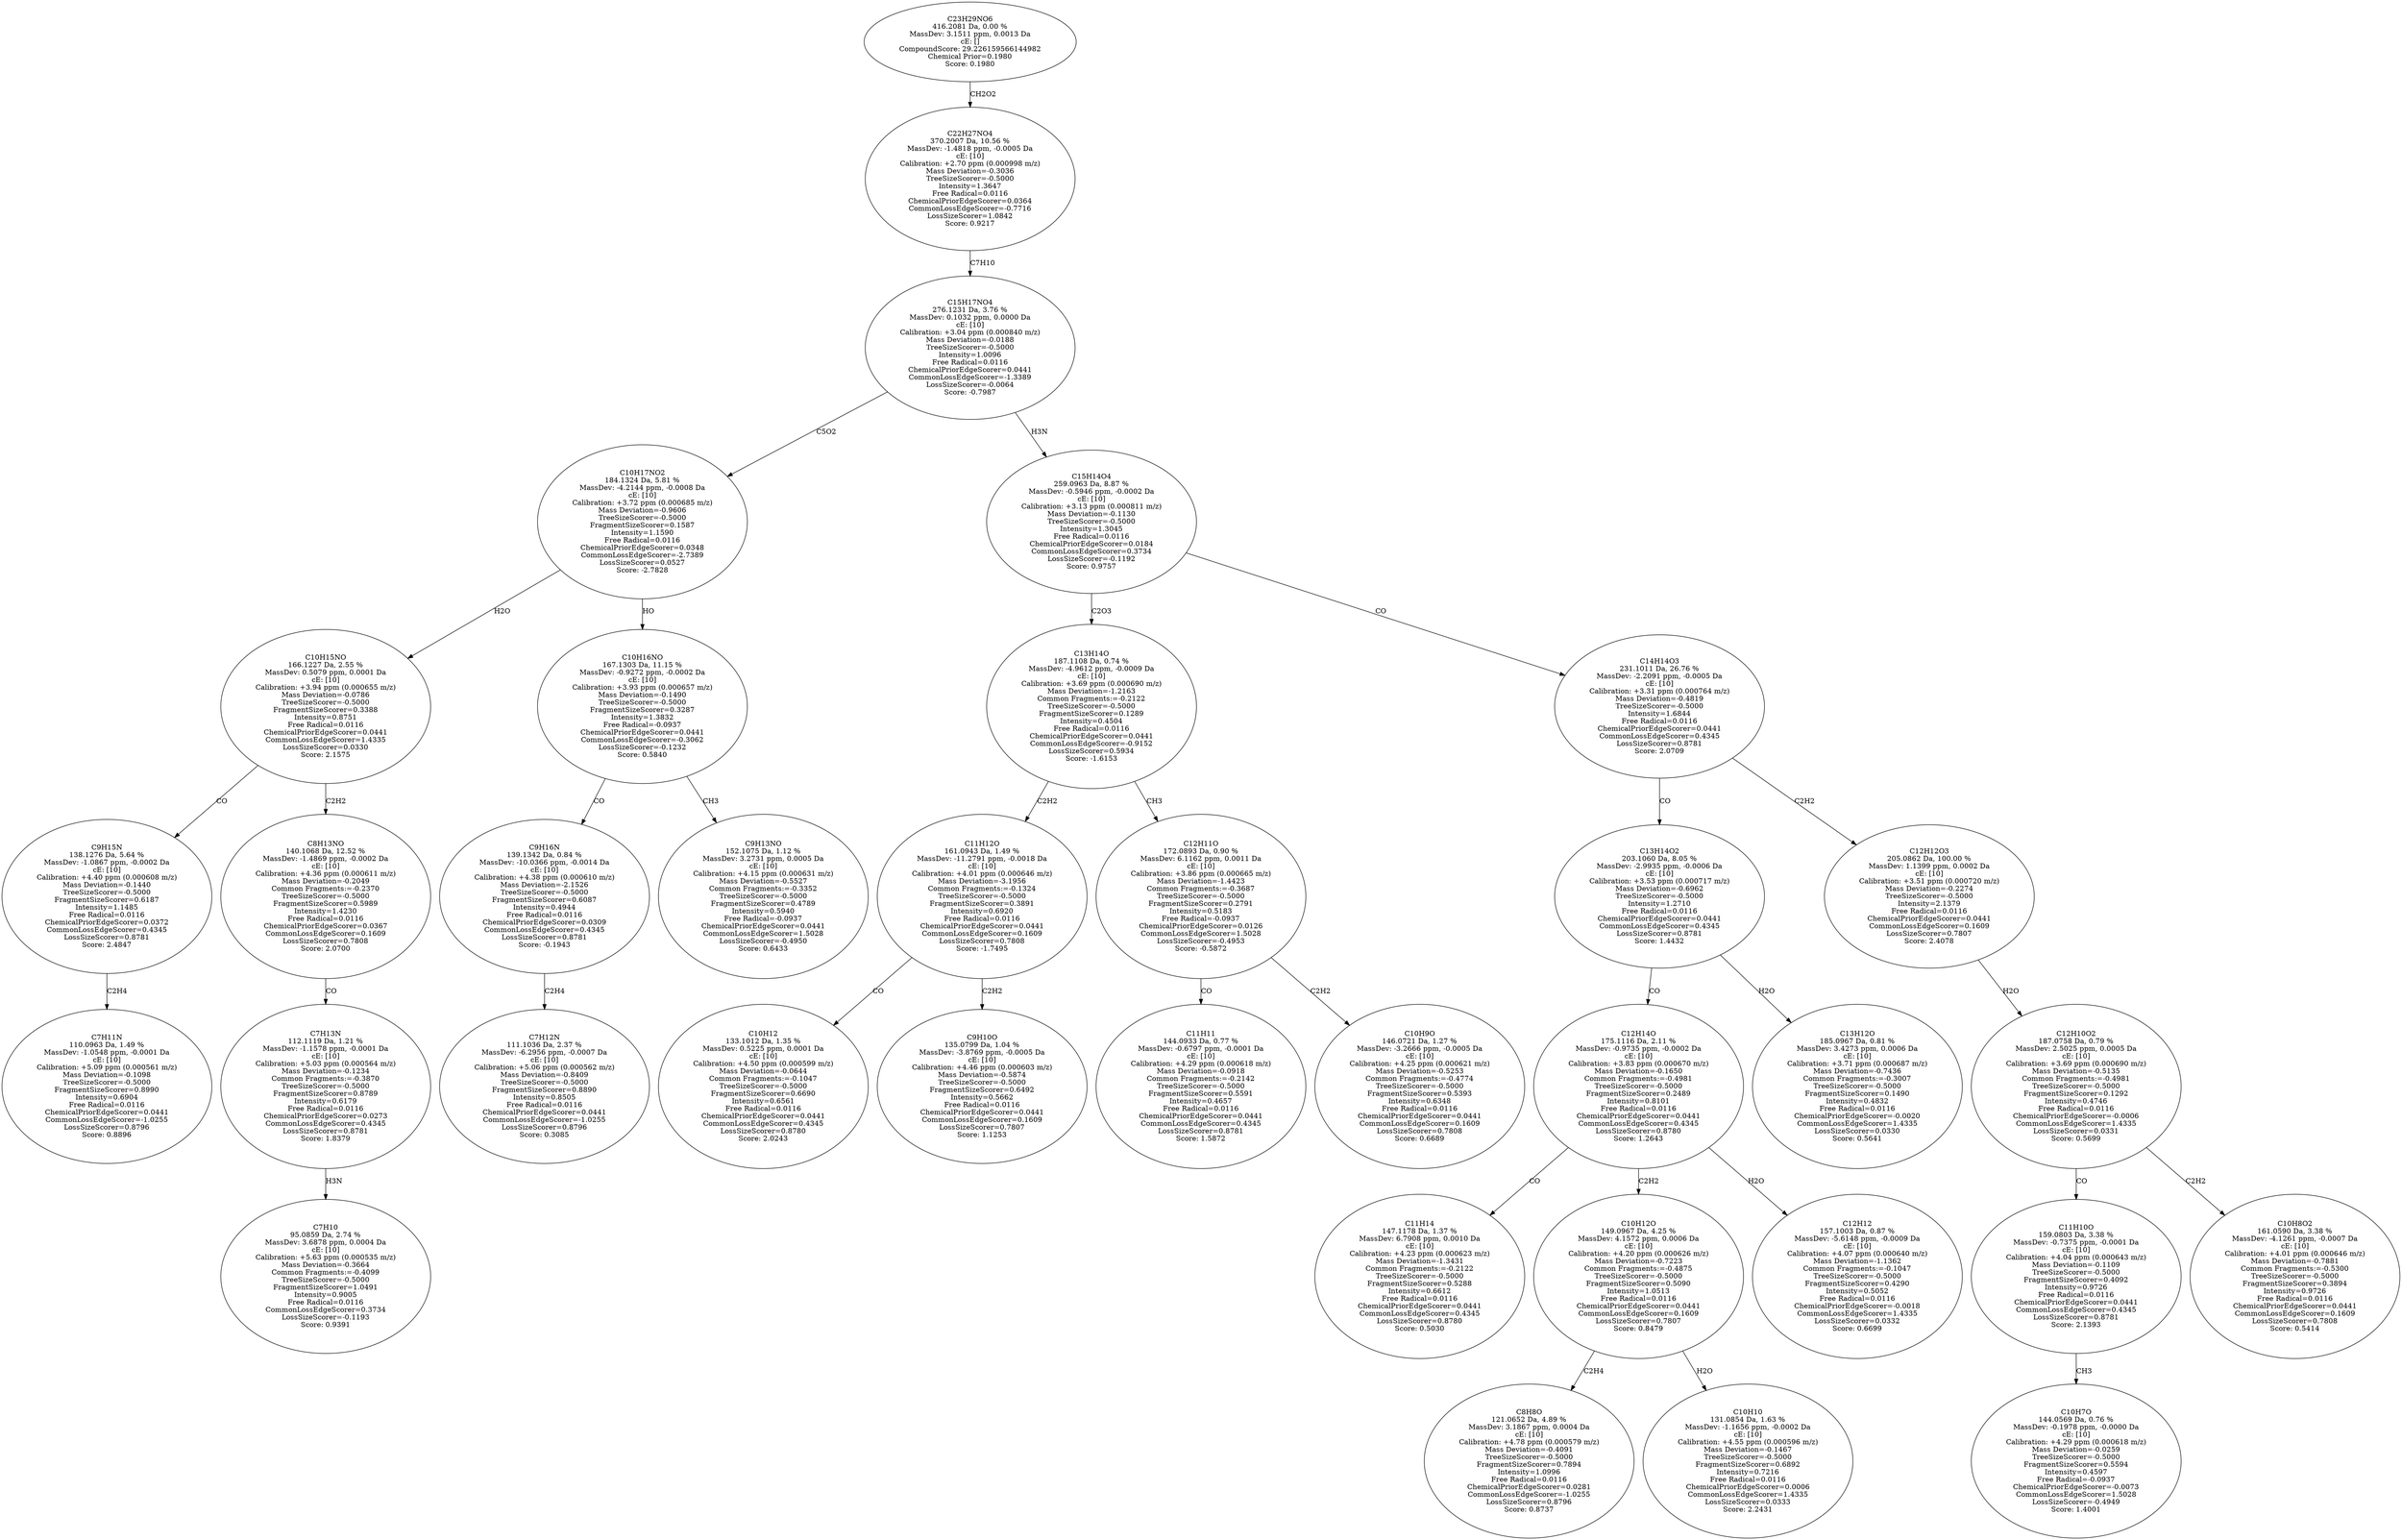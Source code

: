 strict digraph {
v1 [label="C7H11N\n110.0963 Da, 1.49 %\nMassDev: -1.0548 ppm, -0.0001 Da\ncE: [10]\nCalibration: +5.09 ppm (0.000561 m/z)\nMass Deviation=-0.1098\nTreeSizeScorer=-0.5000\nFragmentSizeScorer=0.8990\nIntensity=0.6904\nFree Radical=0.0116\nChemicalPriorEdgeScorer=0.0441\nCommonLossEdgeScorer=-1.0255\nLossSizeScorer=0.8796\nScore: 0.8896"];
v2 [label="C9H15N\n138.1276 Da, 5.64 %\nMassDev: -1.0867 ppm, -0.0002 Da\ncE: [10]\nCalibration: +4.40 ppm (0.000608 m/z)\nMass Deviation=-0.1440\nTreeSizeScorer=-0.5000\nFragmentSizeScorer=0.6187\nIntensity=1.1485\nFree Radical=0.0116\nChemicalPriorEdgeScorer=0.0372\nCommonLossEdgeScorer=0.4345\nLossSizeScorer=0.8781\nScore: 2.4847"];
v3 [label="C7H10\n95.0859 Da, 2.74 %\nMassDev: 3.6878 ppm, 0.0004 Da\ncE: [10]\nCalibration: +5.63 ppm (0.000535 m/z)\nMass Deviation=-0.3664\nCommon Fragments:=-0.4099\nTreeSizeScorer=-0.5000\nFragmentSizeScorer=1.0491\nIntensity=0.9005\nFree Radical=0.0116\nCommonLossEdgeScorer=0.3734\nLossSizeScorer=-0.1193\nScore: 0.9391"];
v4 [label="C7H13N\n112.1119 Da, 1.21 %\nMassDev: -1.1578 ppm, -0.0001 Da\ncE: [10]\nCalibration: +5.03 ppm (0.000564 m/z)\nMass Deviation=-0.1234\nCommon Fragments:=-0.3870\nTreeSizeScorer=-0.5000\nFragmentSizeScorer=0.8789\nIntensity=0.6179\nFree Radical=0.0116\nChemicalPriorEdgeScorer=0.0273\nCommonLossEdgeScorer=0.4345\nLossSizeScorer=0.8781\nScore: 1.8379"];
v5 [label="C8H13NO\n140.1068 Da, 12.52 %\nMassDev: -1.4869 ppm, -0.0002 Da\ncE: [10]\nCalibration: +4.36 ppm (0.000611 m/z)\nMass Deviation=-0.2049\nCommon Fragments:=-0.2370\nTreeSizeScorer=-0.5000\nFragmentSizeScorer=0.5989\nIntensity=1.4230\nFree Radical=0.0116\nChemicalPriorEdgeScorer=0.0367\nCommonLossEdgeScorer=0.1609\nLossSizeScorer=0.7808\nScore: 2.0700"];
v6 [label="C10H15NO\n166.1227 Da, 2.55 %\nMassDev: 0.5079 ppm, 0.0001 Da\ncE: [10]\nCalibration: +3.94 ppm (0.000655 m/z)\nMass Deviation=-0.0786\nTreeSizeScorer=-0.5000\nFragmentSizeScorer=0.3388\nIntensity=0.8751\nFree Radical=0.0116\nChemicalPriorEdgeScorer=0.0441\nCommonLossEdgeScorer=1.4335\nLossSizeScorer=0.0330\nScore: 2.1575"];
v7 [label="C7H12N\n111.1036 Da, 2.37 %\nMassDev: -6.2956 ppm, -0.0007 Da\ncE: [10]\nCalibration: +5.06 ppm (0.000562 m/z)\nMass Deviation=-0.8409\nTreeSizeScorer=-0.5000\nFragmentSizeScorer=0.8890\nIntensity=0.8505\nFree Radical=0.0116\nChemicalPriorEdgeScorer=0.0441\nCommonLossEdgeScorer=-1.0255\nLossSizeScorer=0.8796\nScore: 0.3085"];
v8 [label="C9H16N\n139.1342 Da, 0.84 %\nMassDev: -10.0366 ppm, -0.0014 Da\ncE: [10]\nCalibration: +4.38 ppm (0.000610 m/z)\nMass Deviation=-2.1526\nTreeSizeScorer=-0.5000\nFragmentSizeScorer=0.6087\nIntensity=0.4944\nFree Radical=0.0116\nChemicalPriorEdgeScorer=0.0309\nCommonLossEdgeScorer=0.4345\nLossSizeScorer=0.8781\nScore: -0.1943"];
v9 [label="C9H13NO\n152.1075 Da, 1.12 %\nMassDev: 3.2731 ppm, 0.0005 Da\ncE: [10]\nCalibration: +4.15 ppm (0.000631 m/z)\nMass Deviation=-0.5527\nCommon Fragments:=-0.3352\nTreeSizeScorer=-0.5000\nFragmentSizeScorer=0.4789\nIntensity=0.5940\nFree Radical=-0.0937\nChemicalPriorEdgeScorer=0.0441\nCommonLossEdgeScorer=1.5028\nLossSizeScorer=-0.4950\nScore: 0.6433"];
v10 [label="C10H16NO\n167.1303 Da, 11.15 %\nMassDev: -0.9272 ppm, -0.0002 Da\ncE: [10]\nCalibration: +3.93 ppm (0.000657 m/z)\nMass Deviation=-0.1490\nTreeSizeScorer=-0.5000\nFragmentSizeScorer=0.3287\nIntensity=1.3832\nFree Radical=-0.0937\nChemicalPriorEdgeScorer=0.0441\nCommonLossEdgeScorer=-0.3062\nLossSizeScorer=-0.1232\nScore: 0.5840"];
v11 [label="C10H17NO2\n184.1324 Da, 5.81 %\nMassDev: -4.2144 ppm, -0.0008 Da\ncE: [10]\nCalibration: +3.72 ppm (0.000685 m/z)\nMass Deviation=-0.9606\nTreeSizeScorer=-0.5000\nFragmentSizeScorer=0.1587\nIntensity=1.1590\nFree Radical=0.0116\nChemicalPriorEdgeScorer=0.0348\nCommonLossEdgeScorer=-2.7389\nLossSizeScorer=0.0527\nScore: -2.7828"];
v12 [label="C10H12\n133.1012 Da, 1.35 %\nMassDev: 0.5225 ppm, 0.0001 Da\ncE: [10]\nCalibration: +4.50 ppm (0.000599 m/z)\nMass Deviation=-0.0644\nCommon Fragments:=-0.1047\nTreeSizeScorer=-0.5000\nFragmentSizeScorer=0.6690\nIntensity=0.6561\nFree Radical=0.0116\nChemicalPriorEdgeScorer=0.0441\nCommonLossEdgeScorer=0.4345\nLossSizeScorer=0.8780\nScore: 2.0243"];
v13 [label="C9H10O\n135.0799 Da, 1.04 %\nMassDev: -3.8769 ppm, -0.0005 Da\ncE: [10]\nCalibration: +4.46 ppm (0.000603 m/z)\nMass Deviation=-0.5874\nTreeSizeScorer=-0.5000\nFragmentSizeScorer=0.6492\nIntensity=0.5662\nFree Radical=0.0116\nChemicalPriorEdgeScorer=0.0441\nCommonLossEdgeScorer=0.1609\nLossSizeScorer=0.7807\nScore: 1.1253"];
v14 [label="C11H12O\n161.0943 Da, 1.49 %\nMassDev: -11.2791 ppm, -0.0018 Da\ncE: [10]\nCalibration: +4.01 ppm (0.000646 m/z)\nMass Deviation=-3.1956\nCommon Fragments:=-0.1324\nTreeSizeScorer=-0.5000\nFragmentSizeScorer=0.3891\nIntensity=0.6920\nFree Radical=0.0116\nChemicalPriorEdgeScorer=0.0441\nCommonLossEdgeScorer=0.1609\nLossSizeScorer=0.7808\nScore: -1.7495"];
v15 [label="C11H11\n144.0933 Da, 0.77 %\nMassDev: -0.6797 ppm, -0.0001 Da\ncE: [10]\nCalibration: +4.29 ppm (0.000618 m/z)\nMass Deviation=-0.0918\nCommon Fragments:=-0.2142\nTreeSizeScorer=-0.5000\nFragmentSizeScorer=0.5591\nIntensity=0.4657\nFree Radical=0.0116\nChemicalPriorEdgeScorer=0.0441\nCommonLossEdgeScorer=0.4345\nLossSizeScorer=0.8781\nScore: 1.5872"];
v16 [label="C10H9O\n146.0721 Da, 1.27 %\nMassDev: -3.2666 ppm, -0.0005 Da\ncE: [10]\nCalibration: +4.25 ppm (0.000621 m/z)\nMass Deviation=-0.5253\nCommon Fragments:=-0.4774\nTreeSizeScorer=-0.5000\nFragmentSizeScorer=0.5393\nIntensity=0.6348\nFree Radical=0.0116\nChemicalPriorEdgeScorer=0.0441\nCommonLossEdgeScorer=0.1609\nLossSizeScorer=0.7808\nScore: 0.6689"];
v17 [label="C12H11O\n172.0893 Da, 0.90 %\nMassDev: 6.1162 ppm, 0.0011 Da\ncE: [10]\nCalibration: +3.86 ppm (0.000665 m/z)\nMass Deviation=-1.4423\nCommon Fragments:=-0.3687\nTreeSizeScorer=-0.5000\nFragmentSizeScorer=0.2791\nIntensity=0.5183\nFree Radical=-0.0937\nChemicalPriorEdgeScorer=0.0126\nCommonLossEdgeScorer=1.5028\nLossSizeScorer=-0.4953\nScore: -0.5872"];
v18 [label="C13H14O\n187.1108 Da, 0.74 %\nMassDev: -4.9612 ppm, -0.0009 Da\ncE: [10]\nCalibration: +3.69 ppm (0.000690 m/z)\nMass Deviation=-1.2163\nCommon Fragments:=-0.2122\nTreeSizeScorer=-0.5000\nFragmentSizeScorer=0.1289\nIntensity=0.4504\nFree Radical=0.0116\nChemicalPriorEdgeScorer=0.0441\nCommonLossEdgeScorer=-0.9152\nLossSizeScorer=0.5934\nScore: -1.6153"];
v19 [label="C11H14\n147.1178 Da, 1.37 %\nMassDev: 6.7908 ppm, 0.0010 Da\ncE: [10]\nCalibration: +4.23 ppm (0.000623 m/z)\nMass Deviation=-1.3431\nCommon Fragments:=-0.2122\nTreeSizeScorer=-0.5000\nFragmentSizeScorer=0.5288\nIntensity=0.6612\nFree Radical=0.0116\nChemicalPriorEdgeScorer=0.0441\nCommonLossEdgeScorer=0.4345\nLossSizeScorer=0.8780\nScore: 0.5030"];
v20 [label="C8H8O\n121.0652 Da, 4.89 %\nMassDev: 3.1867 ppm, 0.0004 Da\ncE: [10]\nCalibration: +4.78 ppm (0.000579 m/z)\nMass Deviation=-0.4091\nTreeSizeScorer=-0.5000\nFragmentSizeScorer=0.7894\nIntensity=1.0996\nFree Radical=0.0116\nChemicalPriorEdgeScorer=0.0281\nCommonLossEdgeScorer=-1.0255\nLossSizeScorer=0.8796\nScore: 0.8737"];
v21 [label="C10H10\n131.0854 Da, 1.63 %\nMassDev: -1.1656 ppm, -0.0002 Da\ncE: [10]\nCalibration: +4.55 ppm (0.000596 m/z)\nMass Deviation=-0.1467\nTreeSizeScorer=-0.5000\nFragmentSizeScorer=0.6892\nIntensity=0.7216\nFree Radical=0.0116\nChemicalPriorEdgeScorer=0.0006\nCommonLossEdgeScorer=1.4335\nLossSizeScorer=0.0333\nScore: 2.2431"];
v22 [label="C10H12O\n149.0967 Da, 4.25 %\nMassDev: 4.1572 ppm, 0.0006 Da\ncE: [10]\nCalibration: +4.20 ppm (0.000626 m/z)\nMass Deviation=-0.7223\nCommon Fragments:=-0.4875\nTreeSizeScorer=-0.5000\nFragmentSizeScorer=0.5090\nIntensity=1.0513\nFree Radical=0.0116\nChemicalPriorEdgeScorer=0.0441\nCommonLossEdgeScorer=0.1609\nLossSizeScorer=0.7807\nScore: 0.8479"];
v23 [label="C12H12\n157.1003 Da, 0.87 %\nMassDev: -5.6148 ppm, -0.0009 Da\ncE: [10]\nCalibration: +4.07 ppm (0.000640 m/z)\nMass Deviation=-1.1362\nCommon Fragments:=-0.1047\nTreeSizeScorer=-0.5000\nFragmentSizeScorer=0.4290\nIntensity=0.5052\nFree Radical=0.0116\nChemicalPriorEdgeScorer=-0.0018\nCommonLossEdgeScorer=1.4335\nLossSizeScorer=0.0332\nScore: 0.6699"];
v24 [label="C12H14O\n175.1116 Da, 2.11 %\nMassDev: -0.9735 ppm, -0.0002 Da\ncE: [10]\nCalibration: +3.83 ppm (0.000670 m/z)\nMass Deviation=-0.1650\nCommon Fragments:=-0.4981\nTreeSizeScorer=-0.5000\nFragmentSizeScorer=0.2489\nIntensity=0.8101\nFree Radical=0.0116\nChemicalPriorEdgeScorer=0.0441\nCommonLossEdgeScorer=0.4345\nLossSizeScorer=0.8780\nScore: 1.2643"];
v25 [label="C13H12O\n185.0967 Da, 0.81 %\nMassDev: 3.4273 ppm, 0.0006 Da\ncE: [10]\nCalibration: +3.71 ppm (0.000687 m/z)\nMass Deviation=-0.7436\nCommon Fragments:=-0.3007\nTreeSizeScorer=-0.5000\nFragmentSizeScorer=0.1490\nIntensity=0.4832\nFree Radical=0.0116\nChemicalPriorEdgeScorer=-0.0020\nCommonLossEdgeScorer=1.4335\nLossSizeScorer=0.0330\nScore: 0.5641"];
v26 [label="C13H14O2\n203.1060 Da, 8.05 %\nMassDev: -2.9935 ppm, -0.0006 Da\ncE: [10]\nCalibration: +3.53 ppm (0.000717 m/z)\nMass Deviation=-0.6962\nTreeSizeScorer=-0.5000\nIntensity=1.2710\nFree Radical=0.0116\nChemicalPriorEdgeScorer=0.0441\nCommonLossEdgeScorer=0.4345\nLossSizeScorer=0.8781\nScore: 1.4432"];
v27 [label="C10H7O\n144.0569 Da, 0.76 %\nMassDev: -0.1978 ppm, -0.0000 Da\ncE: [10]\nCalibration: +4.29 ppm (0.000618 m/z)\nMass Deviation=-0.0259\nTreeSizeScorer=-0.5000\nFragmentSizeScorer=0.5594\nIntensity=0.4597\nFree Radical=-0.0937\nChemicalPriorEdgeScorer=-0.0073\nCommonLossEdgeScorer=1.5028\nLossSizeScorer=-0.4949\nScore: 1.4001"];
v28 [label="C11H10O\n159.0803 Da, 3.38 %\nMassDev: -0.7375 ppm, -0.0001 Da\ncE: [10]\nCalibration: +4.04 ppm (0.000643 m/z)\nMass Deviation=-0.1109\nTreeSizeScorer=-0.5000\nFragmentSizeScorer=0.4092\nIntensity=0.9726\nFree Radical=0.0116\nChemicalPriorEdgeScorer=0.0441\nCommonLossEdgeScorer=0.4345\nLossSizeScorer=0.8781\nScore: 2.1393"];
v29 [label="C10H8O2\n161.0590 Da, 3.38 %\nMassDev: -4.1261 ppm, -0.0007 Da\ncE: [10]\nCalibration: +4.01 ppm (0.000646 m/z)\nMass Deviation=-0.7881\nCommon Fragments:=-0.5300\nTreeSizeScorer=-0.5000\nFragmentSizeScorer=0.3894\nIntensity=0.9726\nFree Radical=0.0116\nChemicalPriorEdgeScorer=0.0441\nCommonLossEdgeScorer=0.1609\nLossSizeScorer=0.7808\nScore: 0.5414"];
v30 [label="C12H10O2\n187.0758 Da, 0.79 %\nMassDev: 2.5025 ppm, 0.0005 Da\ncE: [10]\nCalibration: +3.69 ppm (0.000690 m/z)\nMass Deviation=-0.5135\nCommon Fragments:=-0.4981\nTreeSizeScorer=-0.5000\nFragmentSizeScorer=0.1292\nIntensity=0.4746\nFree Radical=0.0116\nChemicalPriorEdgeScorer=-0.0006\nCommonLossEdgeScorer=1.4335\nLossSizeScorer=0.0331\nScore: 0.5699"];
v31 [label="C12H12O3\n205.0862 Da, 100.00 %\nMassDev: 1.1399 ppm, 0.0002 Da\ncE: [10]\nCalibration: +3.51 ppm (0.000720 m/z)\nMass Deviation=-0.2274\nTreeSizeScorer=-0.5000\nIntensity=2.1379\nFree Radical=0.0116\nChemicalPriorEdgeScorer=0.0441\nCommonLossEdgeScorer=0.1609\nLossSizeScorer=0.7807\nScore: 2.4078"];
v32 [label="C14H14O3\n231.1011 Da, 26.76 %\nMassDev: -2.2091 ppm, -0.0005 Da\ncE: [10]\nCalibration: +3.31 ppm (0.000764 m/z)\nMass Deviation=-0.4819\nTreeSizeScorer=-0.5000\nIntensity=1.6844\nFree Radical=0.0116\nChemicalPriorEdgeScorer=0.0441\nCommonLossEdgeScorer=0.4345\nLossSizeScorer=0.8781\nScore: 2.0709"];
v33 [label="C15H14O4\n259.0963 Da, 8.87 %\nMassDev: -0.5946 ppm, -0.0002 Da\ncE: [10]\nCalibration: +3.13 ppm (0.000811 m/z)\nMass Deviation=-0.1130\nTreeSizeScorer=-0.5000\nIntensity=1.3045\nFree Radical=0.0116\nChemicalPriorEdgeScorer=0.0184\nCommonLossEdgeScorer=0.3734\nLossSizeScorer=-0.1192\nScore: 0.9757"];
v34 [label="C15H17NO4\n276.1231 Da, 3.76 %\nMassDev: 0.1032 ppm, 0.0000 Da\ncE: [10]\nCalibration: +3.04 ppm (0.000840 m/z)\nMass Deviation=-0.0188\nTreeSizeScorer=-0.5000\nIntensity=1.0096\nFree Radical=0.0116\nChemicalPriorEdgeScorer=0.0441\nCommonLossEdgeScorer=-1.3389\nLossSizeScorer=-0.0064\nScore: -0.7987"];
v35 [label="C22H27NO4\n370.2007 Da, 10.56 %\nMassDev: -1.4818 ppm, -0.0005 Da\ncE: [10]\nCalibration: +2.70 ppm (0.000998 m/z)\nMass Deviation=-0.3036\nTreeSizeScorer=-0.5000\nIntensity=1.3647\nFree Radical=0.0116\nChemicalPriorEdgeScorer=0.0364\nCommonLossEdgeScorer=-0.7716\nLossSizeScorer=1.0842\nScore: 0.9217"];
v36 [label="C23H29NO6\n416.2081 Da, 0.00 %\nMassDev: 3.1511 ppm, 0.0013 Da\ncE: []\nCompoundScore: 29.226159566144982\nChemical Prior=0.1980\nScore: 0.1980"];
v2 -> v1 [label="C2H4"];
v6 -> v2 [label="CO"];
v4 -> v3 [label="H3N"];
v5 -> v4 [label="CO"];
v6 -> v5 [label="C2H2"];
v11 -> v6 [label="H2O"];
v8 -> v7 [label="C2H4"];
v10 -> v8 [label="CO"];
v10 -> v9 [label="CH3"];
v11 -> v10 [label="HO"];
v34 -> v11 [label="C5O2"];
v14 -> v12 [label="CO"];
v14 -> v13 [label="C2H2"];
v18 -> v14 [label="C2H2"];
v17 -> v15 [label="CO"];
v17 -> v16 [label="C2H2"];
v18 -> v17 [label="CH3"];
v33 -> v18 [label="C2O3"];
v24 -> v19 [label="CO"];
v22 -> v20 [label="C2H4"];
v22 -> v21 [label="H2O"];
v24 -> v22 [label="C2H2"];
v24 -> v23 [label="H2O"];
v26 -> v24 [label="CO"];
v26 -> v25 [label="H2O"];
v32 -> v26 [label="CO"];
v28 -> v27 [label="CH3"];
v30 -> v28 [label="CO"];
v30 -> v29 [label="C2H2"];
v31 -> v30 [label="H2O"];
v32 -> v31 [label="C2H2"];
v33 -> v32 [label="CO"];
v34 -> v33 [label="H3N"];
v35 -> v34 [label="C7H10"];
v36 -> v35 [label="CH2O2"];
}